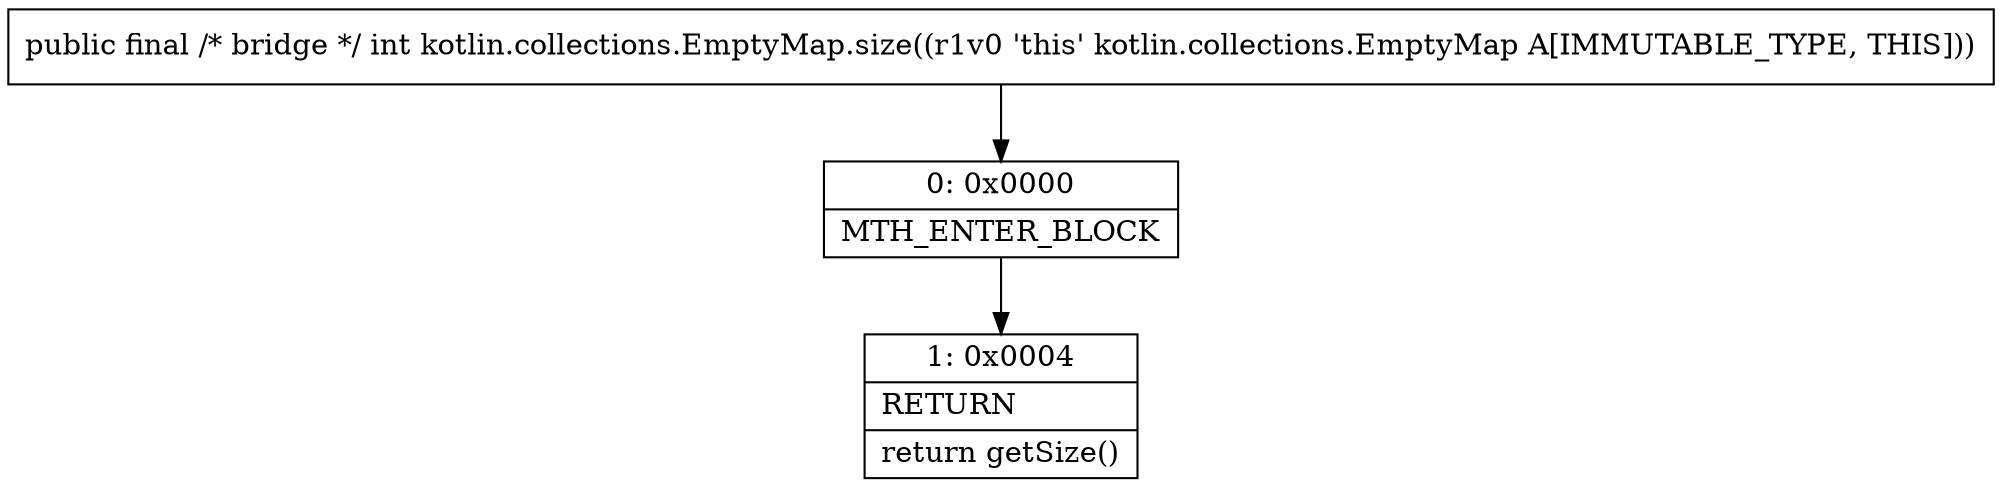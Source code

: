 digraph "CFG forkotlin.collections.EmptyMap.size()I" {
Node_0 [shape=record,label="{0\:\ 0x0000|MTH_ENTER_BLOCK\l}"];
Node_1 [shape=record,label="{1\:\ 0x0004|RETURN\l|return getSize()\l}"];
MethodNode[shape=record,label="{public final \/* bridge *\/ int kotlin.collections.EmptyMap.size((r1v0 'this' kotlin.collections.EmptyMap A[IMMUTABLE_TYPE, THIS])) }"];
MethodNode -> Node_0;
Node_0 -> Node_1;
}

